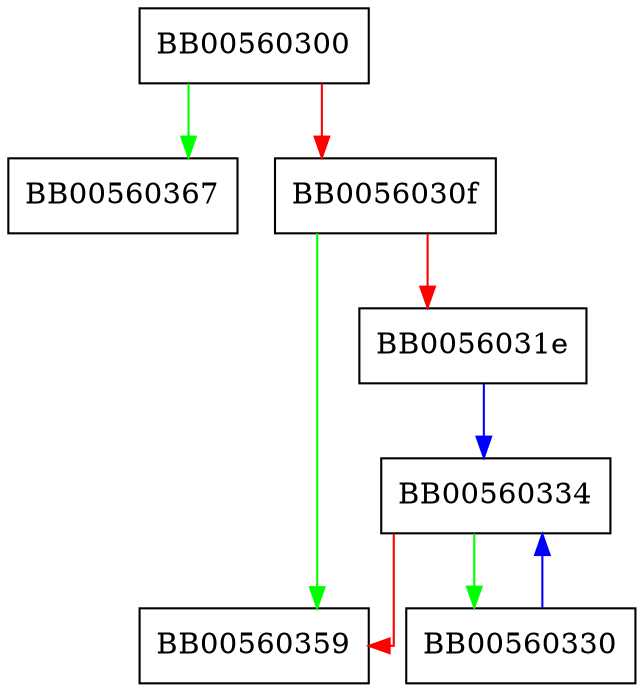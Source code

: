 digraph ossl_cmp_pkisi_get_pkifailureinfo {
  node [shape="box"];
  graph [splines=ortho];
  BB00560300 -> BB00560367 [color="green"];
  BB00560300 -> BB0056030f [color="red"];
  BB0056030f -> BB00560359 [color="green"];
  BB0056030f -> BB0056031e [color="red"];
  BB0056031e -> BB00560334 [color="blue"];
  BB00560330 -> BB00560334 [color="blue"];
  BB00560334 -> BB00560330 [color="green"];
  BB00560334 -> BB00560359 [color="red"];
}